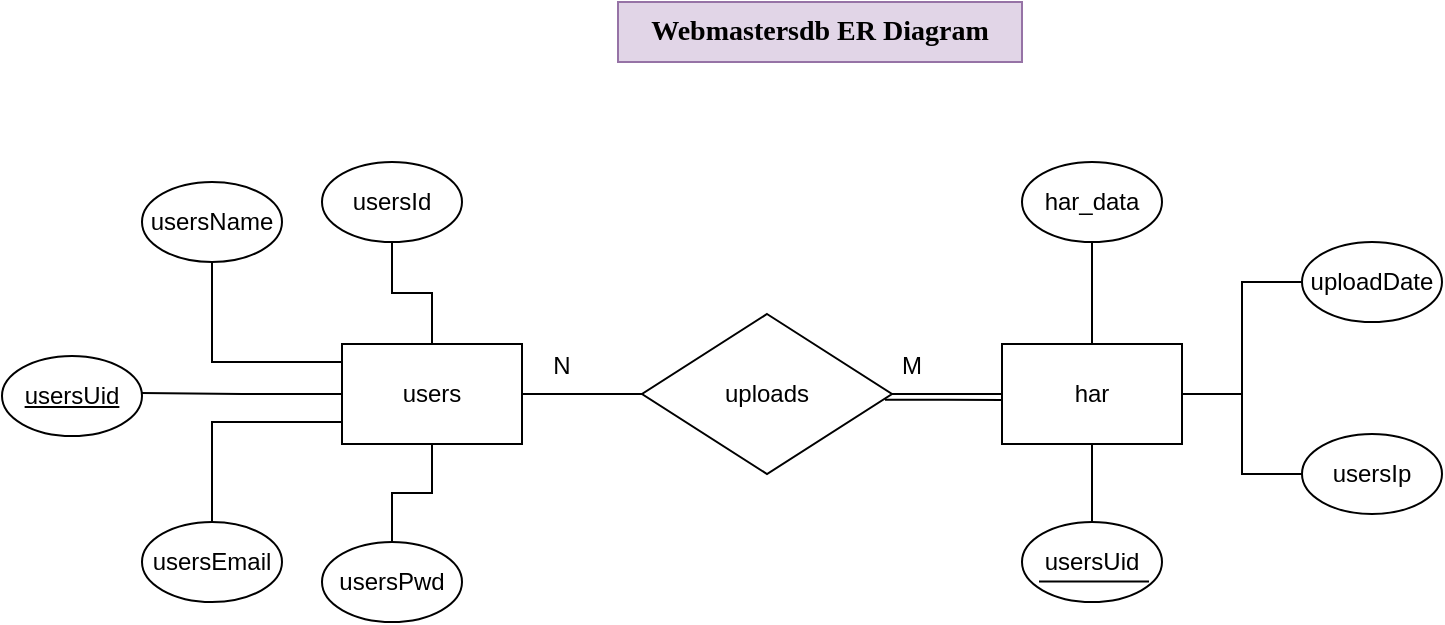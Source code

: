 <mxfile version="15.1.4" type="device"><diagram id="R2lEEEUBdFMjLlhIrx00" name="Page-1"><mxGraphModel dx="1046" dy="579" grid="1" gridSize="10" guides="1" tooltips="1" connect="1" arrows="1" fold="1" page="1" pageScale="1" pageWidth="850" pageHeight="1100" math="0" shadow="0" extFonts="Permanent Marker^https://fonts.googleapis.com/css?family=Permanent+Marker"><root><mxCell id="0"/><mxCell id="1" parent="0"/><mxCell id="l7qA8OJAb9cACwv7VfbA-1" value="Webmastersdb ER Diagram" style="text;html=1;strokeColor=#9673a6;fillColor=#e1d5e7;align=center;verticalAlign=middle;whiteSpace=wrap;rounded=0;fontFamily=Times New Roman;fontStyle=1;fontSize=14;" parent="1" vertex="1"><mxGeometry x="338" y="20" width="202" height="30" as="geometry"/></mxCell><mxCell id="l7qA8OJAb9cACwv7VfbA-2" style="edgeStyle=orthogonalEdgeStyle;rounded=0;orthogonalLoop=1;jettySize=auto;html=1;entryX=0.5;entryY=1;entryDx=0;entryDy=0;endArrow=none;endFill=0;" parent="1" source="l7qA8OJAb9cACwv7VfbA-7" target="l7qA8OJAb9cACwv7VfbA-8" edge="1"><mxGeometry relative="1" as="geometry"/></mxCell><mxCell id="l7qA8OJAb9cACwv7VfbA-3" style="edgeStyle=orthogonalEdgeStyle;rounded=0;orthogonalLoop=1;jettySize=auto;html=1;entryX=0.5;entryY=1;entryDx=0;entryDy=0;endArrow=none;endFill=0;strokeColor=#000000;" parent="1" source="l7qA8OJAb9cACwv7VfbA-7" target="l7qA8OJAb9cACwv7VfbA-9" edge="1"><mxGeometry relative="1" as="geometry"><Array as="points"><mxPoint x="135" y="200"/></Array></mxGeometry></mxCell><mxCell id="l7qA8OJAb9cACwv7VfbA-4" style="edgeStyle=orthogonalEdgeStyle;rounded=0;orthogonalLoop=1;jettySize=auto;html=1;entryX=0.5;entryY=0;entryDx=0;entryDy=0;endArrow=none;endFill=0;strokeColor=#000000;" parent="1" source="l7qA8OJAb9cACwv7VfbA-7" target="l7qA8OJAb9cACwv7VfbA-11" edge="1"><mxGeometry relative="1" as="geometry"><Array as="points"><mxPoint x="135" y="230"/></Array></mxGeometry></mxCell><mxCell id="l7qA8OJAb9cACwv7VfbA-5" style="edgeStyle=orthogonalEdgeStyle;rounded=0;orthogonalLoop=1;jettySize=auto;html=1;entryX=0.994;entryY=0.463;entryDx=0;entryDy=0;entryPerimeter=0;endArrow=none;endFill=0;strokeColor=#000000;" parent="1" source="l7qA8OJAb9cACwv7VfbA-7" target="l7qA8OJAb9cACwv7VfbA-10" edge="1"><mxGeometry relative="1" as="geometry"/></mxCell><mxCell id="l7qA8OJAb9cACwv7VfbA-6" style="edgeStyle=orthogonalEdgeStyle;rounded=0;orthogonalLoop=1;jettySize=auto;html=1;entryX=0.5;entryY=0;entryDx=0;entryDy=0;endArrow=none;endFill=0;strokeColor=#000000;" parent="1" source="l7qA8OJAb9cACwv7VfbA-7" target="l7qA8OJAb9cACwv7VfbA-12" edge="1"><mxGeometry relative="1" as="geometry"/></mxCell><mxCell id="l7qA8OJAb9cACwv7VfbA-34" value="" style="edgeStyle=orthogonalEdgeStyle;rounded=0;orthogonalLoop=1;jettySize=auto;html=1;fontSize=12;endArrow=none;endFill=0;strokeColor=#000000;" parent="1" source="l7qA8OJAb9cACwv7VfbA-7" target="l7qA8OJAb9cACwv7VfbA-33" edge="1"><mxGeometry relative="1" as="geometry"/></mxCell><mxCell id="l7qA8OJAb9cACwv7VfbA-7" value="users" style="rounded=0;whiteSpace=wrap;html=1;" parent="1" vertex="1"><mxGeometry x="200" y="191" width="90" height="50" as="geometry"/></mxCell><mxCell id="l7qA8OJAb9cACwv7VfbA-8" value="usersId" style="ellipse;whiteSpace=wrap;html=1;" parent="1" vertex="1"><mxGeometry x="190" y="100" width="70" height="40" as="geometry"/></mxCell><mxCell id="l7qA8OJAb9cACwv7VfbA-9" value="usersName" style="ellipse;whiteSpace=wrap;html=1;" parent="1" vertex="1"><mxGeometry x="100" y="110" width="70" height="40" as="geometry"/></mxCell><mxCell id="l7qA8OJAb9cACwv7VfbA-10" value="&lt;u&gt;usersUid&lt;/u&gt;" style="ellipse;whiteSpace=wrap;html=1;" parent="1" vertex="1"><mxGeometry x="30" y="197" width="70" height="40" as="geometry"/></mxCell><mxCell id="l7qA8OJAb9cACwv7VfbA-11" value="usersEmail" style="ellipse;whiteSpace=wrap;html=1;" parent="1" vertex="1"><mxGeometry x="100" y="280" width="70" height="40" as="geometry"/></mxCell><mxCell id="l7qA8OJAb9cACwv7VfbA-12" value="usersPwd" style="ellipse;whiteSpace=wrap;html=1;" parent="1" vertex="1"><mxGeometry x="190" y="290" width="70" height="40" as="geometry"/></mxCell><mxCell id="l7qA8OJAb9cACwv7VfbA-29" value="" style="edgeStyle=orthogonalEdgeStyle;rounded=0;orthogonalLoop=1;jettySize=auto;html=1;fontSize=12;endArrow=none;endFill=0;strokeColor=#000000;" parent="1" source="l7qA8OJAb9cACwv7VfbA-13" target="l7qA8OJAb9cACwv7VfbA-25" edge="1"><mxGeometry relative="1" as="geometry"/></mxCell><mxCell id="l7qA8OJAb9cACwv7VfbA-30" value="" style="edgeStyle=orthogonalEdgeStyle;rounded=0;orthogonalLoop=1;jettySize=auto;html=1;fontSize=12;endArrow=none;endFill=0;strokeColor=#000000;" parent="1" source="l7qA8OJAb9cACwv7VfbA-13" target="l7qA8OJAb9cACwv7VfbA-27" edge="1"><mxGeometry relative="1" as="geometry"/></mxCell><mxCell id="l7qA8OJAb9cACwv7VfbA-31" style="edgeStyle=orthogonalEdgeStyle;rounded=0;orthogonalLoop=1;jettySize=auto;html=1;entryX=0;entryY=0.5;entryDx=0;entryDy=0;fontSize=12;endArrow=none;endFill=0;strokeColor=#000000;" parent="1" source="l7qA8OJAb9cACwv7VfbA-13" target="l7qA8OJAb9cACwv7VfbA-28" edge="1"><mxGeometry relative="1" as="geometry"/></mxCell><mxCell id="l7qA8OJAb9cACwv7VfbA-32" style="edgeStyle=orthogonalEdgeStyle;rounded=0;orthogonalLoop=1;jettySize=auto;html=1;entryX=0;entryY=0.5;entryDx=0;entryDy=0;fontSize=12;endArrow=none;endFill=0;strokeColor=#000000;" parent="1" source="l7qA8OJAb9cACwv7VfbA-13" target="l7qA8OJAb9cACwv7VfbA-26" edge="1"><mxGeometry relative="1" as="geometry"/></mxCell><mxCell id="l7qA8OJAb9cACwv7VfbA-37" style="edgeStyle=orthogonalEdgeStyle;rounded=0;orthogonalLoop=1;jettySize=auto;html=1;fontSize=12;endArrow=none;endFill=0;strokeColor=#000000;strokeWidth=1;" parent="1" source="l7qA8OJAb9cACwv7VfbA-13" target="l7qA8OJAb9cACwv7VfbA-33" edge="1"><mxGeometry relative="1" as="geometry"/></mxCell><mxCell id="l7qA8OJAb9cACwv7VfbA-13" value="har" style="rounded=0;whiteSpace=wrap;html=1;gradientDirection=north;perimeterSpacing=0;" parent="1" vertex="1"><mxGeometry x="530" y="191" width="90" height="50" as="geometry"/></mxCell><mxCell id="l7qA8OJAb9cACwv7VfbA-25" value="har_data" style="ellipse;whiteSpace=wrap;html=1;" parent="1" vertex="1"><mxGeometry x="540" y="100" width="70" height="40" as="geometry"/></mxCell><mxCell id="l7qA8OJAb9cACwv7VfbA-26" value="uploadDate" style="ellipse;whiteSpace=wrap;html=1;" parent="1" vertex="1"><mxGeometry x="680" y="140" width="70" height="40" as="geometry"/></mxCell><mxCell id="l7qA8OJAb9cACwv7VfbA-27" value="usersUid" style="ellipse;whiteSpace=wrap;html=1;" parent="1" vertex="1"><mxGeometry x="540" y="280" width="70" height="40" as="geometry"/></mxCell><mxCell id="l7qA8OJAb9cACwv7VfbA-28" value="usersIp" style="ellipse;whiteSpace=wrap;html=1;" parent="1" vertex="1"><mxGeometry x="680" y="236" width="70" height="40" as="geometry"/></mxCell><mxCell id="l7qA8OJAb9cACwv7VfbA-35" value="" style="edgeStyle=orthogonalEdgeStyle;rounded=0;orthogonalLoop=1;jettySize=auto;html=1;fontSize=12;endArrow=none;endFill=0;strokeColor=#000000;exitX=0.972;exitY=0.536;exitDx=0;exitDy=0;exitPerimeter=0;" parent="1" source="l7qA8OJAb9cACwv7VfbA-33" edge="1"><mxGeometry relative="1" as="geometry"><mxPoint x="475" y="219" as="sourcePoint"/><mxPoint x="530" y="219" as="targetPoint"/></mxGeometry></mxCell><mxCell id="l7qA8OJAb9cACwv7VfbA-33" value="uploads" style="rhombus;whiteSpace=wrap;html=1;rounded=0;" parent="1" vertex="1"><mxGeometry x="350" y="176" width="125" height="80" as="geometry"/></mxCell><mxCell id="l7qA8OJAb9cACwv7VfbA-38" value="M" style="text;html=1;strokeColor=none;fillColor=none;align=center;verticalAlign=middle;whiteSpace=wrap;rounded=0;fontSize=12;" parent="1" vertex="1"><mxGeometry x="475" y="197" width="20" height="10" as="geometry"/></mxCell><mxCell id="l7qA8OJAb9cACwv7VfbA-39" value="N" style="text;html=1;strokeColor=none;fillColor=none;align=center;verticalAlign=middle;whiteSpace=wrap;rounded=0;fontSize=12;" parent="1" vertex="1"><mxGeometry x="300" y="197" width="20" height="10" as="geometry"/></mxCell><mxCell id="l7qA8OJAb9cACwv7VfbA-41" value="" style="endArrow=none;html=1;fontSize=12;fontColor=none;strokeColor=#000000;strokeWidth=1;" parent="1" edge="1"><mxGeometry width="50" height="50" relative="1" as="geometry"><mxPoint x="548.5" y="309.8" as="sourcePoint"/><mxPoint x="603.5" y="309.8" as="targetPoint"/></mxGeometry></mxCell></root></mxGraphModel></diagram></mxfile>